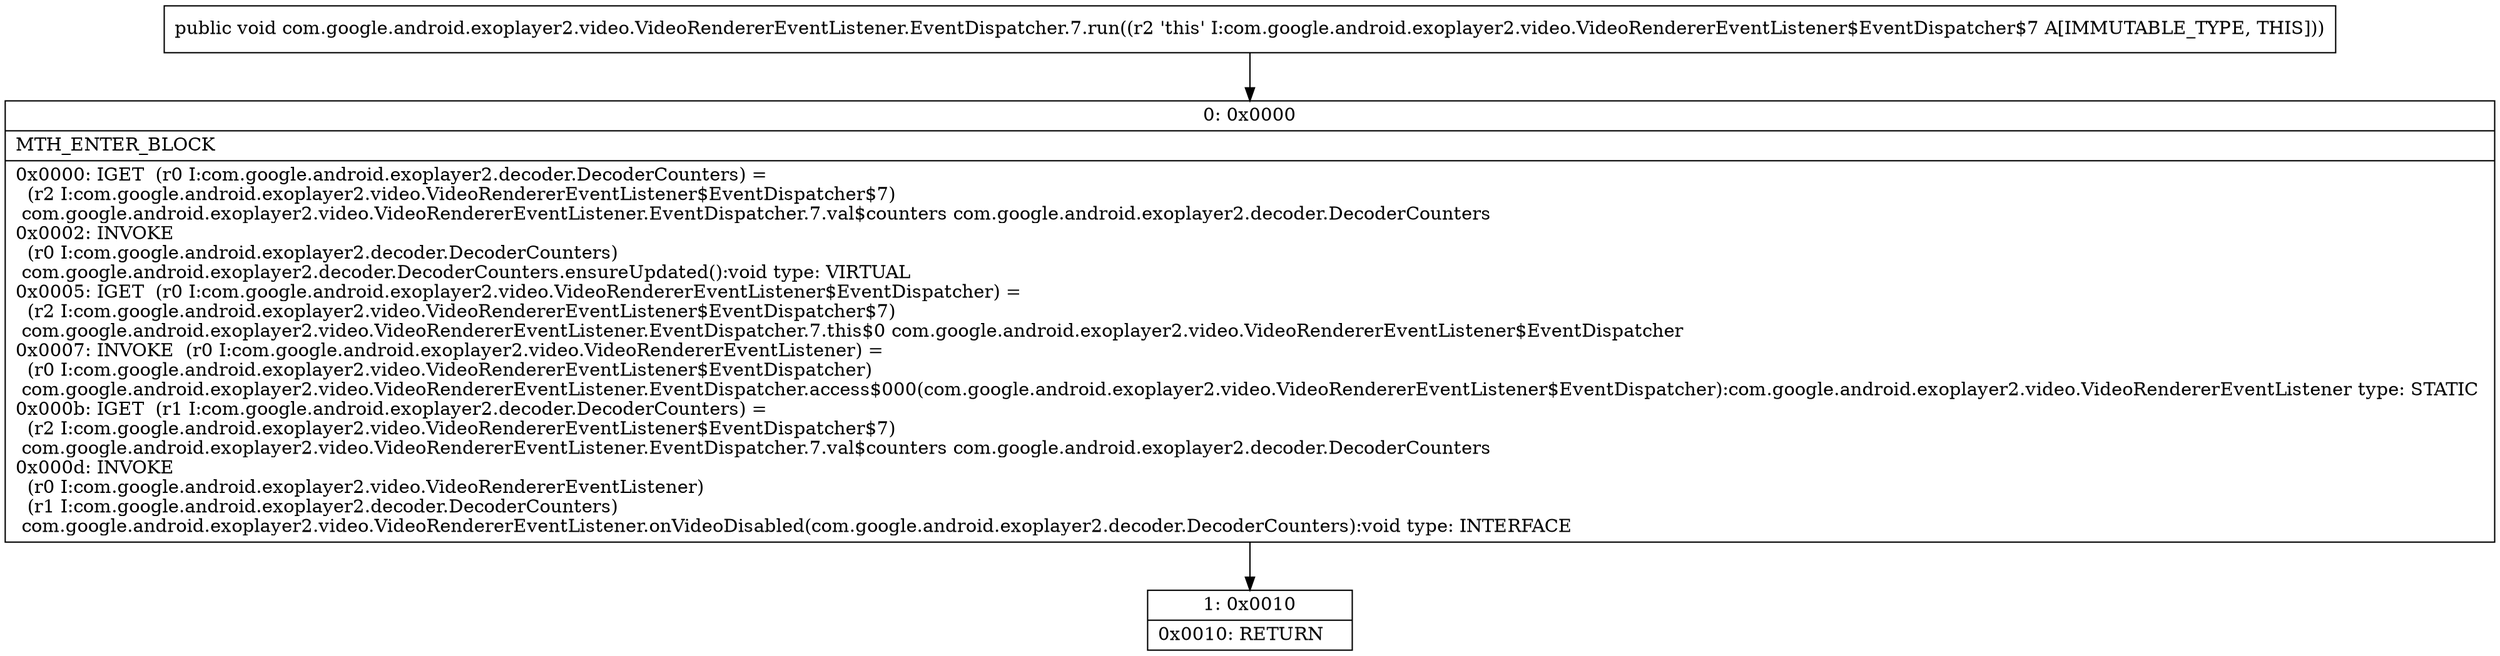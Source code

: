digraph "CFG forcom.google.android.exoplayer2.video.VideoRendererEventListener.EventDispatcher.7.run()V" {
Node_0 [shape=record,label="{0\:\ 0x0000|MTH_ENTER_BLOCK\l|0x0000: IGET  (r0 I:com.google.android.exoplayer2.decoder.DecoderCounters) = \l  (r2 I:com.google.android.exoplayer2.video.VideoRendererEventListener$EventDispatcher$7)\l com.google.android.exoplayer2.video.VideoRendererEventListener.EventDispatcher.7.val$counters com.google.android.exoplayer2.decoder.DecoderCounters \l0x0002: INVOKE  \l  (r0 I:com.google.android.exoplayer2.decoder.DecoderCounters)\l com.google.android.exoplayer2.decoder.DecoderCounters.ensureUpdated():void type: VIRTUAL \l0x0005: IGET  (r0 I:com.google.android.exoplayer2.video.VideoRendererEventListener$EventDispatcher) = \l  (r2 I:com.google.android.exoplayer2.video.VideoRendererEventListener$EventDispatcher$7)\l com.google.android.exoplayer2.video.VideoRendererEventListener.EventDispatcher.7.this$0 com.google.android.exoplayer2.video.VideoRendererEventListener$EventDispatcher \l0x0007: INVOKE  (r0 I:com.google.android.exoplayer2.video.VideoRendererEventListener) = \l  (r0 I:com.google.android.exoplayer2.video.VideoRendererEventListener$EventDispatcher)\l com.google.android.exoplayer2.video.VideoRendererEventListener.EventDispatcher.access$000(com.google.android.exoplayer2.video.VideoRendererEventListener$EventDispatcher):com.google.android.exoplayer2.video.VideoRendererEventListener type: STATIC \l0x000b: IGET  (r1 I:com.google.android.exoplayer2.decoder.DecoderCounters) = \l  (r2 I:com.google.android.exoplayer2.video.VideoRendererEventListener$EventDispatcher$7)\l com.google.android.exoplayer2.video.VideoRendererEventListener.EventDispatcher.7.val$counters com.google.android.exoplayer2.decoder.DecoderCounters \l0x000d: INVOKE  \l  (r0 I:com.google.android.exoplayer2.video.VideoRendererEventListener)\l  (r1 I:com.google.android.exoplayer2.decoder.DecoderCounters)\l com.google.android.exoplayer2.video.VideoRendererEventListener.onVideoDisabled(com.google.android.exoplayer2.decoder.DecoderCounters):void type: INTERFACE \l}"];
Node_1 [shape=record,label="{1\:\ 0x0010|0x0010: RETURN   \l}"];
MethodNode[shape=record,label="{public void com.google.android.exoplayer2.video.VideoRendererEventListener.EventDispatcher.7.run((r2 'this' I:com.google.android.exoplayer2.video.VideoRendererEventListener$EventDispatcher$7 A[IMMUTABLE_TYPE, THIS])) }"];
MethodNode -> Node_0;
Node_0 -> Node_1;
}

